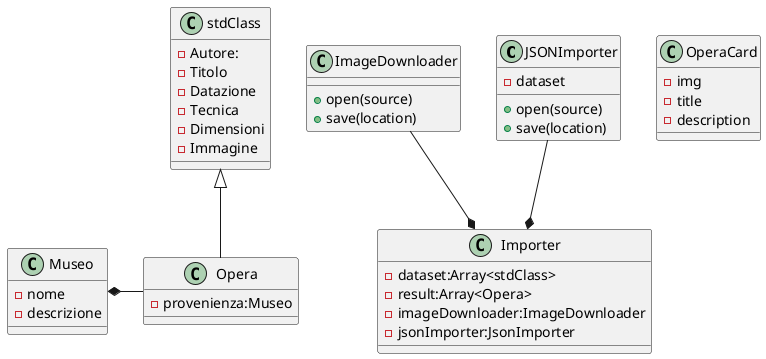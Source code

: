 @startuml

class JSONImporter{
- dataset
+ open(source)
+ save(location)
}

class stdClass {   
   - Autore: 
   - Titolo
   - Datazione
   - Tecnica
   - Dimensioni
   - Immagine
}

class Opera {
   - provenienza:Museo
}
class Museo {
   - nome
   - descrizione 
}

class ImageDownloader {
    + open(source)
    + save(location)
}

class Importer {
    - dataset:Array<stdClass>
    - result:Array<Opera>
    - imageDownloader:ImageDownloader
    - jsonImporter:JsonImporter
}

class OperaCard {
    - img
    - title
    - description
}


Importer *-up- JSONImporter


Importer *-up- ImageDownloader 


Opera -left-* Museo
stdClass <|-- Opera


' together {
'   class Opera
'   class stdClass
'   class Museo
' }
@enduml
